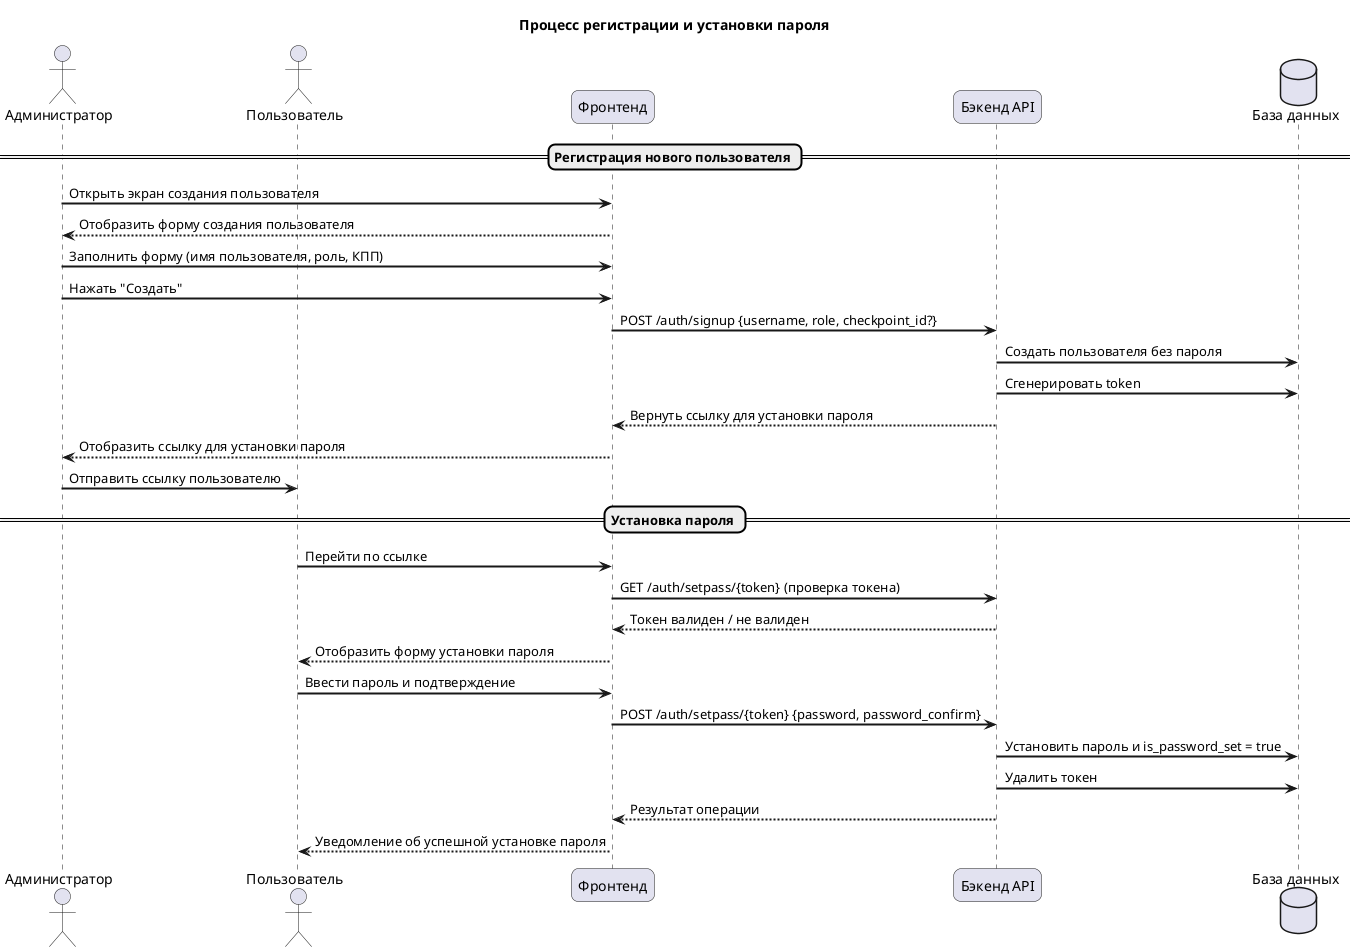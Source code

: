 @startuml Registration Process

title Процесс регистрации и установки пароля

skinparam sequenceArrowThickness 2
skinparam roundcorner 15
skinparam sequenceGroupBackgroundColor LightBlue
skinparam sequenceGroupBodyBackgroundColor WhiteSmoke

actor "Администратор" as Admin
actor "Пользователь" as User
participant "Фронтенд" as Frontend
participant "Бэкенд API" as API
database "База данных" as DB

== Регистрация нового пользователя ==

Admin -> Frontend : Открыть экран создания пользователя
Frontend --> Admin : Отобразить форму создания пользователя

Admin -> Frontend : Заполнить форму (имя пользователя, роль, КПП)
Admin -> Frontend : Нажать "Создать"
Frontend -> API : POST /auth/signup {username, role, checkpoint_id?}

API -> DB : Создать пользователя без пароля
API -> DB : Сгенерировать token
API --> Frontend : Вернуть ссылку для установки пароля
Frontend --> Admin : Отобразить ссылку для установки пароля

Admin -> User : Отправить ссылку пользователю

== Установка пароля ==

User -> Frontend : Перейти по ссылке
Frontend -> API : GET /auth/setpass/{token} (проверка токена)
API --> Frontend : Токен валиден / не валиден
Frontend --> User : Отобразить форму установки пароля

User -> Frontend : Ввести пароль и подтверждение
Frontend -> API : POST /auth/setpass/{token} {password, password_confirm}
API -> DB : Установить пароль и is_password_set = true
API -> DB : Удалить токен
API --> Frontend : Результат операции
Frontend --> User : Уведомление об успешной установке пароля

@enduml 